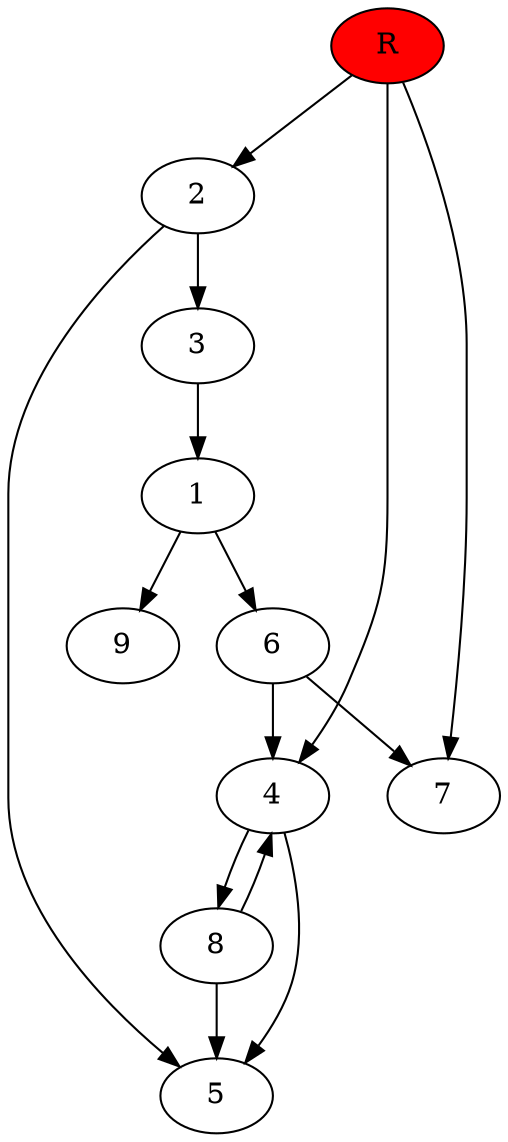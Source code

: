digraph prb35245 {
	1
	2
	3
	4
	5
	6
	7
	8
	R [fillcolor="#ff0000" style=filled]
	1 -> 6
	1 -> 9
	2 -> 3
	2 -> 5
	3 -> 1
	4 -> 5
	4 -> 8
	6 -> 4
	6 -> 7
	8 -> 4
	8 -> 5
	R -> 2
	R -> 4
	R -> 7
}
